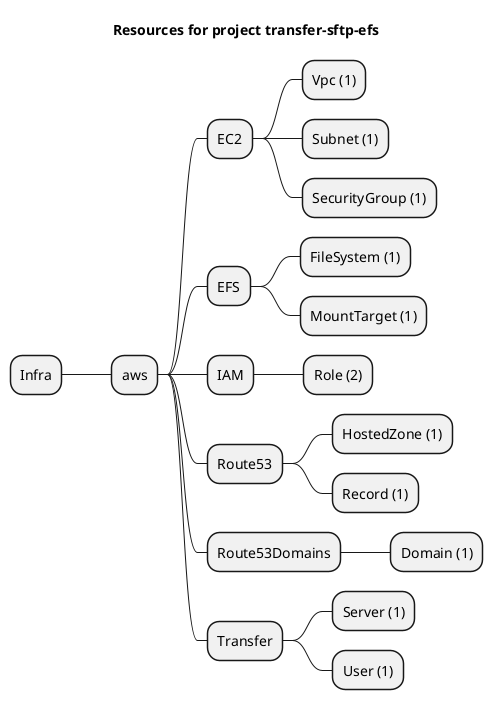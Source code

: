 @startmindmap
title Resources for project transfer-sftp-efs
skinparam monochrome true
+ Infra
++ aws
+++ EC2
++++ Vpc (1)
++++ Subnet (1)
++++ SecurityGroup (1)
+++ EFS
++++ FileSystem (1)
++++ MountTarget (1)
+++ IAM
++++ Role (2)
+++ Route53
++++ HostedZone (1)
++++ Record (1)
+++ Route53Domains
++++ Domain (1)
+++ Transfer
++++ Server (1)
++++ User (1)
@endmindmap